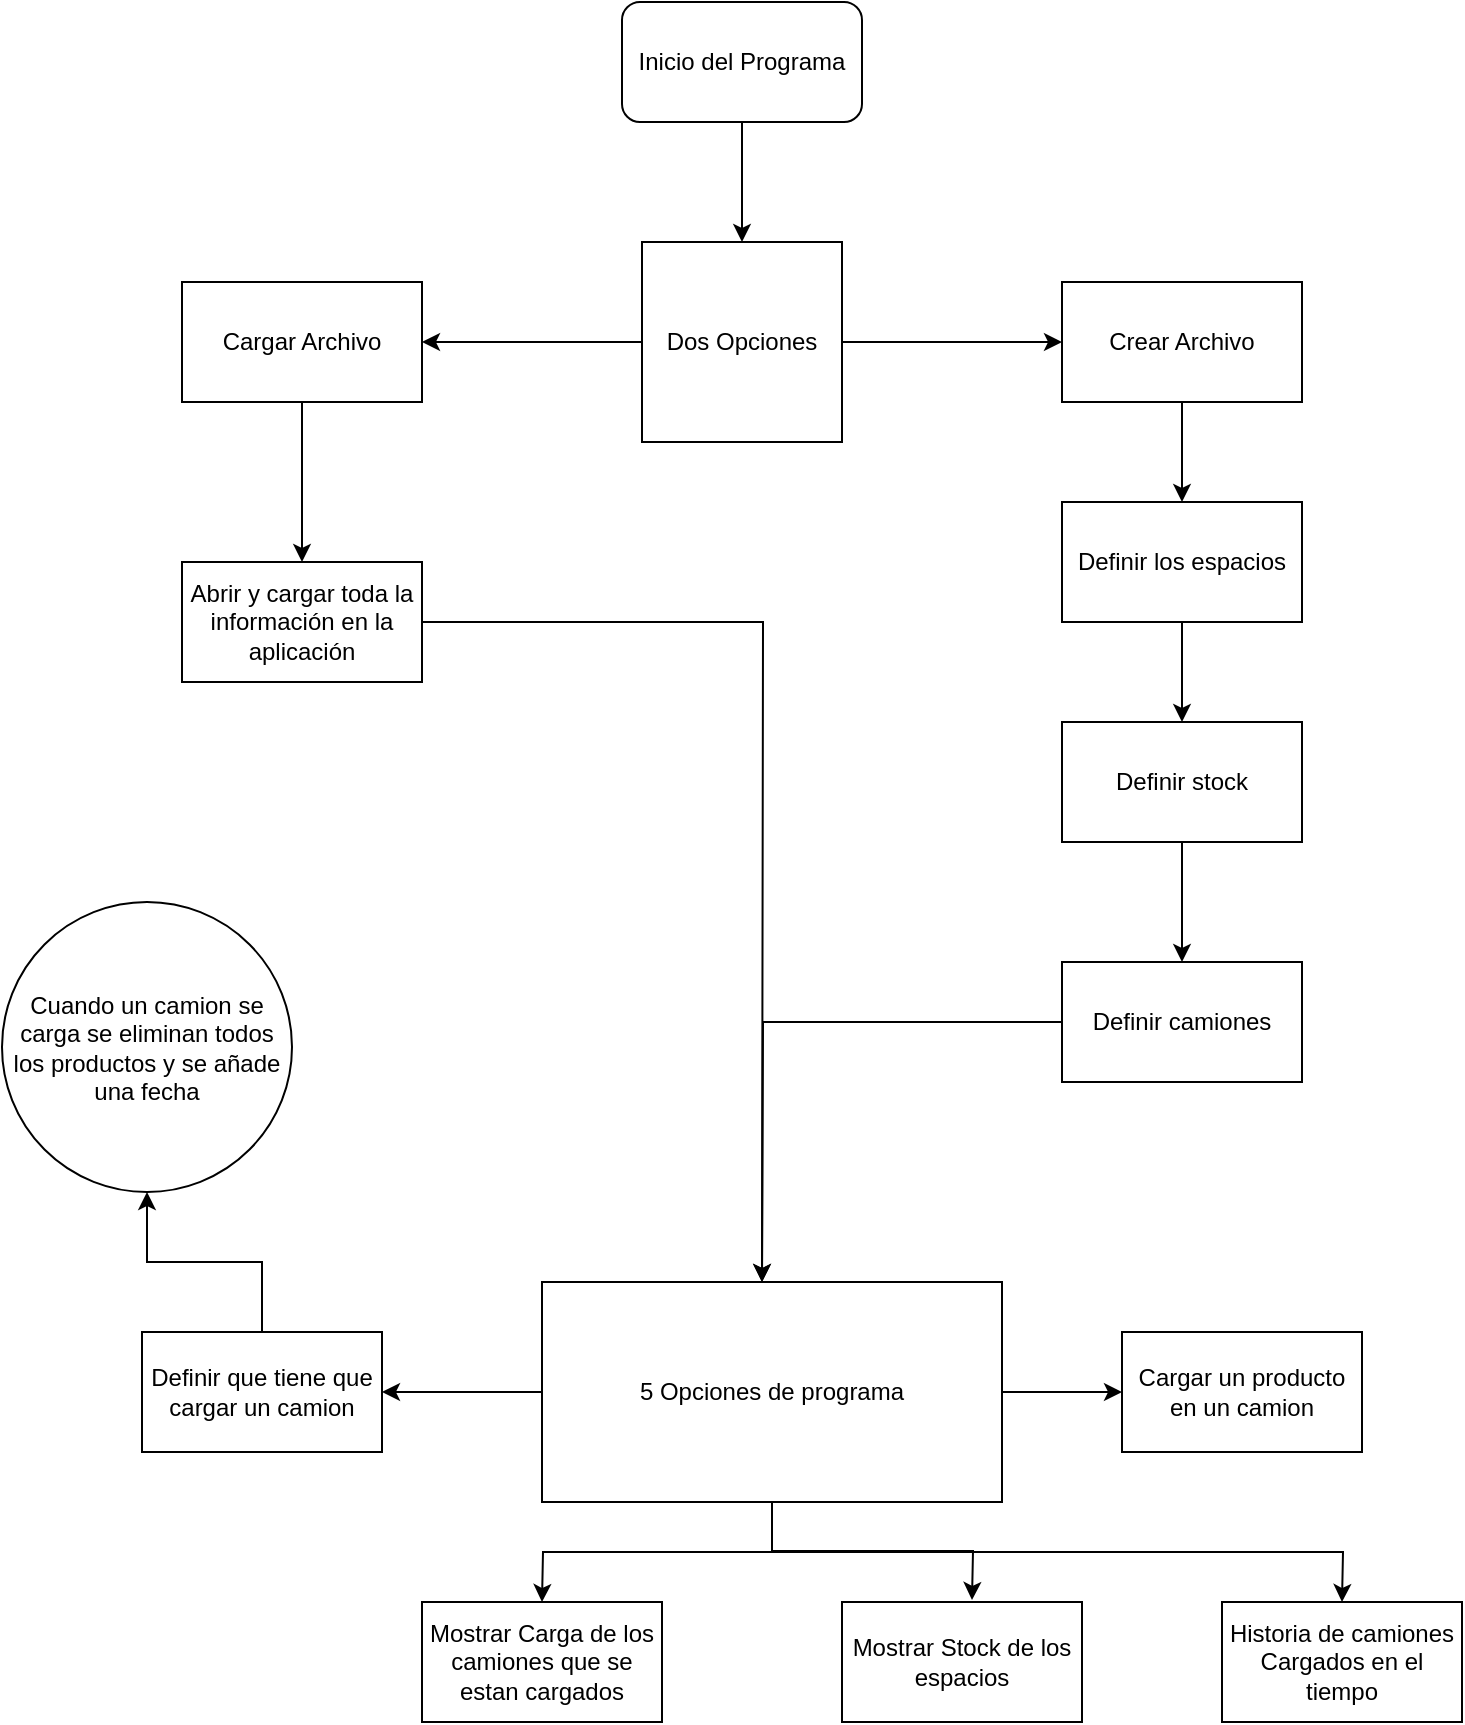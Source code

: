 <mxfile version="24.4.4" type="device">
  <diagram name="Página-1" id="D0oYin0c-w7JnVz_AcRI">
    <mxGraphModel dx="1221" dy="626" grid="1" gridSize="10" guides="1" tooltips="1" connect="1" arrows="1" fold="1" page="1" pageScale="1" pageWidth="827" pageHeight="1169" math="0" shadow="0">
      <root>
        <mxCell id="0" />
        <mxCell id="1" parent="0" />
        <mxCell id="Fewk0OgsgSrSCSvbA7M3-2" style="edgeStyle=orthogonalEdgeStyle;rounded=0;orthogonalLoop=1;jettySize=auto;html=1;" edge="1" parent="1" source="Fewk0OgsgSrSCSvbA7M3-1">
          <mxGeometry relative="1" as="geometry">
            <mxPoint x="430" y="160" as="targetPoint" />
          </mxGeometry>
        </mxCell>
        <mxCell id="Fewk0OgsgSrSCSvbA7M3-1" value="Inicio del Programa" style="rounded=1;whiteSpace=wrap;html=1;" vertex="1" parent="1">
          <mxGeometry x="370" y="40" width="120" height="60" as="geometry" />
        </mxCell>
        <mxCell id="Fewk0OgsgSrSCSvbA7M3-5" style="edgeStyle=orthogonalEdgeStyle;rounded=0;orthogonalLoop=1;jettySize=auto;html=1;" edge="1" parent="1" source="Fewk0OgsgSrSCSvbA7M3-4">
          <mxGeometry relative="1" as="geometry">
            <mxPoint x="590" y="210" as="targetPoint" />
          </mxGeometry>
        </mxCell>
        <mxCell id="Fewk0OgsgSrSCSvbA7M3-6" style="edgeStyle=orthogonalEdgeStyle;rounded=0;orthogonalLoop=1;jettySize=auto;html=1;" edge="1" parent="1" source="Fewk0OgsgSrSCSvbA7M3-4">
          <mxGeometry relative="1" as="geometry">
            <mxPoint x="270" y="210" as="targetPoint" />
          </mxGeometry>
        </mxCell>
        <mxCell id="Fewk0OgsgSrSCSvbA7M3-4" value="&lt;div&gt;Dos Opciones&lt;/div&gt;" style="whiteSpace=wrap;html=1;aspect=fixed;" vertex="1" parent="1">
          <mxGeometry x="380" y="160" width="100" height="100" as="geometry" />
        </mxCell>
        <mxCell id="Fewk0OgsgSrSCSvbA7M3-9" style="edgeStyle=orthogonalEdgeStyle;rounded=0;orthogonalLoop=1;jettySize=auto;html=1;" edge="1" parent="1" source="Fewk0OgsgSrSCSvbA7M3-7">
          <mxGeometry relative="1" as="geometry">
            <mxPoint x="210" y="320" as="targetPoint" />
          </mxGeometry>
        </mxCell>
        <mxCell id="Fewk0OgsgSrSCSvbA7M3-7" value="Cargar Archivo" style="rounded=0;whiteSpace=wrap;html=1;" vertex="1" parent="1">
          <mxGeometry x="150" y="180" width="120" height="60" as="geometry" />
        </mxCell>
        <mxCell id="Fewk0OgsgSrSCSvbA7M3-11" style="edgeStyle=orthogonalEdgeStyle;rounded=0;orthogonalLoop=1;jettySize=auto;html=1;" edge="1" parent="1" source="Fewk0OgsgSrSCSvbA7M3-8">
          <mxGeometry relative="1" as="geometry">
            <mxPoint x="650" y="290" as="targetPoint" />
          </mxGeometry>
        </mxCell>
        <mxCell id="Fewk0OgsgSrSCSvbA7M3-8" value="&lt;div&gt;Crear Archivo&lt;/div&gt;" style="rounded=0;whiteSpace=wrap;html=1;" vertex="1" parent="1">
          <mxGeometry x="590" y="180" width="120" height="60" as="geometry" />
        </mxCell>
        <mxCell id="Fewk0OgsgSrSCSvbA7M3-20" style="edgeStyle=orthogonalEdgeStyle;rounded=0;orthogonalLoop=1;jettySize=auto;html=1;" edge="1" parent="1" source="Fewk0OgsgSrSCSvbA7M3-10">
          <mxGeometry relative="1" as="geometry">
            <mxPoint x="440" y="680" as="targetPoint" />
          </mxGeometry>
        </mxCell>
        <mxCell id="Fewk0OgsgSrSCSvbA7M3-10" value="Abrir y cargar toda la información en la aplicación " style="rounded=0;whiteSpace=wrap;html=1;" vertex="1" parent="1">
          <mxGeometry x="150" y="320" width="120" height="60" as="geometry" />
        </mxCell>
        <mxCell id="Fewk0OgsgSrSCSvbA7M3-13" style="edgeStyle=orthogonalEdgeStyle;rounded=0;orthogonalLoop=1;jettySize=auto;html=1;" edge="1" parent="1" source="Fewk0OgsgSrSCSvbA7M3-12">
          <mxGeometry relative="1" as="geometry">
            <mxPoint x="650" y="400" as="targetPoint" />
          </mxGeometry>
        </mxCell>
        <mxCell id="Fewk0OgsgSrSCSvbA7M3-12" value="&lt;div&gt;Definir los espacios&lt;/div&gt;" style="rounded=0;whiteSpace=wrap;html=1;" vertex="1" parent="1">
          <mxGeometry x="590" y="290" width="120" height="60" as="geometry" />
        </mxCell>
        <mxCell id="Fewk0OgsgSrSCSvbA7M3-16" style="edgeStyle=orthogonalEdgeStyle;rounded=0;orthogonalLoop=1;jettySize=auto;html=1;" edge="1" parent="1" source="Fewk0OgsgSrSCSvbA7M3-15">
          <mxGeometry relative="1" as="geometry">
            <mxPoint x="650" y="520" as="targetPoint" />
          </mxGeometry>
        </mxCell>
        <mxCell id="Fewk0OgsgSrSCSvbA7M3-15" value="Definir stock" style="rounded=0;whiteSpace=wrap;html=1;" vertex="1" parent="1">
          <mxGeometry x="590" y="400" width="120" height="60" as="geometry" />
        </mxCell>
        <mxCell id="Fewk0OgsgSrSCSvbA7M3-19" style="edgeStyle=orthogonalEdgeStyle;rounded=0;orthogonalLoop=1;jettySize=auto;html=1;" edge="1" parent="1" source="Fewk0OgsgSrSCSvbA7M3-17">
          <mxGeometry relative="1" as="geometry">
            <mxPoint x="440" y="680" as="targetPoint" />
          </mxGeometry>
        </mxCell>
        <mxCell id="Fewk0OgsgSrSCSvbA7M3-17" value="Definir camiones" style="rounded=0;whiteSpace=wrap;html=1;" vertex="1" parent="1">
          <mxGeometry x="590" y="520" width="120" height="60" as="geometry" />
        </mxCell>
        <mxCell id="Fewk0OgsgSrSCSvbA7M3-22" style="edgeStyle=orthogonalEdgeStyle;rounded=0;orthogonalLoop=1;jettySize=auto;html=1;" edge="1" parent="1" source="Fewk0OgsgSrSCSvbA7M3-21">
          <mxGeometry relative="1" as="geometry">
            <mxPoint x="250" y="735" as="targetPoint" />
          </mxGeometry>
        </mxCell>
        <mxCell id="Fewk0OgsgSrSCSvbA7M3-24" style="edgeStyle=orthogonalEdgeStyle;rounded=0;orthogonalLoop=1;jettySize=auto;html=1;" edge="1" parent="1" source="Fewk0OgsgSrSCSvbA7M3-21">
          <mxGeometry relative="1" as="geometry">
            <mxPoint x="330" y="840" as="targetPoint" />
          </mxGeometry>
        </mxCell>
        <mxCell id="Fewk0OgsgSrSCSvbA7M3-29" style="edgeStyle=orthogonalEdgeStyle;rounded=0;orthogonalLoop=1;jettySize=auto;html=1;" edge="1" parent="1" source="Fewk0OgsgSrSCSvbA7M3-21">
          <mxGeometry relative="1" as="geometry">
            <mxPoint x="620" y="735" as="targetPoint" />
          </mxGeometry>
        </mxCell>
        <mxCell id="Fewk0OgsgSrSCSvbA7M3-35" style="edgeStyle=orthogonalEdgeStyle;rounded=0;orthogonalLoop=1;jettySize=auto;html=1;exitX=0.5;exitY=1;exitDx=0;exitDy=0;" edge="1" parent="1" source="Fewk0OgsgSrSCSvbA7M3-21">
          <mxGeometry relative="1" as="geometry">
            <mxPoint x="730" y="840" as="targetPoint" />
          </mxGeometry>
        </mxCell>
        <mxCell id="Fewk0OgsgSrSCSvbA7M3-21" value="5 Opciones de programa" style="rounded=0;whiteSpace=wrap;html=1;" vertex="1" parent="1">
          <mxGeometry x="330" y="680" width="230" height="110" as="geometry" />
        </mxCell>
        <mxCell id="Fewk0OgsgSrSCSvbA7M3-25" value="Mostrar Carga de los camiones que se estan cargados" style="rounded=0;whiteSpace=wrap;html=1;" vertex="1" parent="1">
          <mxGeometry x="270" y="840" width="120" height="60" as="geometry" />
        </mxCell>
        <mxCell id="Fewk0OgsgSrSCSvbA7M3-26" style="edgeStyle=orthogonalEdgeStyle;rounded=0;orthogonalLoop=1;jettySize=auto;html=1;entryX=0.625;entryY=-0.017;entryDx=0;entryDy=0;entryPerimeter=0;" edge="1" parent="1" source="Fewk0OgsgSrSCSvbA7M3-21">
          <mxGeometry relative="1" as="geometry">
            <mxPoint x="545" y="838.98" as="targetPoint" />
          </mxGeometry>
        </mxCell>
        <mxCell id="Fewk0OgsgSrSCSvbA7M3-32" style="edgeStyle=orthogonalEdgeStyle;rounded=0;orthogonalLoop=1;jettySize=auto;html=1;entryX=0.5;entryY=1;entryDx=0;entryDy=0;" edge="1" parent="1" source="Fewk0OgsgSrSCSvbA7M3-27" target="Fewk0OgsgSrSCSvbA7M3-31">
          <mxGeometry relative="1" as="geometry" />
        </mxCell>
        <mxCell id="Fewk0OgsgSrSCSvbA7M3-27" value="Definir que tiene que cargar un camion" style="rounded=0;whiteSpace=wrap;html=1;" vertex="1" parent="1">
          <mxGeometry x="130" y="705" width="120" height="60" as="geometry" />
        </mxCell>
        <mxCell id="Fewk0OgsgSrSCSvbA7M3-28" value="Mostrar Stock de los espacios" style="rounded=0;whiteSpace=wrap;html=1;" vertex="1" parent="1">
          <mxGeometry x="480" y="840" width="120" height="60" as="geometry" />
        </mxCell>
        <mxCell id="Fewk0OgsgSrSCSvbA7M3-30" value="Cargar un producto en un camion" style="rounded=0;whiteSpace=wrap;html=1;" vertex="1" parent="1">
          <mxGeometry x="620" y="705" width="120" height="60" as="geometry" />
        </mxCell>
        <mxCell id="Fewk0OgsgSrSCSvbA7M3-31" value="Cuando un camion se carga se eliminan todos los productos y se añade una fecha" style="ellipse;whiteSpace=wrap;html=1;aspect=fixed;" vertex="1" parent="1">
          <mxGeometry x="60" y="490" width="145" height="145" as="geometry" />
        </mxCell>
        <mxCell id="Fewk0OgsgSrSCSvbA7M3-36" value="Historia de camiones Cargados en el tiempo" style="rounded=0;whiteSpace=wrap;html=1;" vertex="1" parent="1">
          <mxGeometry x="670" y="840" width="120" height="60" as="geometry" />
        </mxCell>
      </root>
    </mxGraphModel>
  </diagram>
</mxfile>
